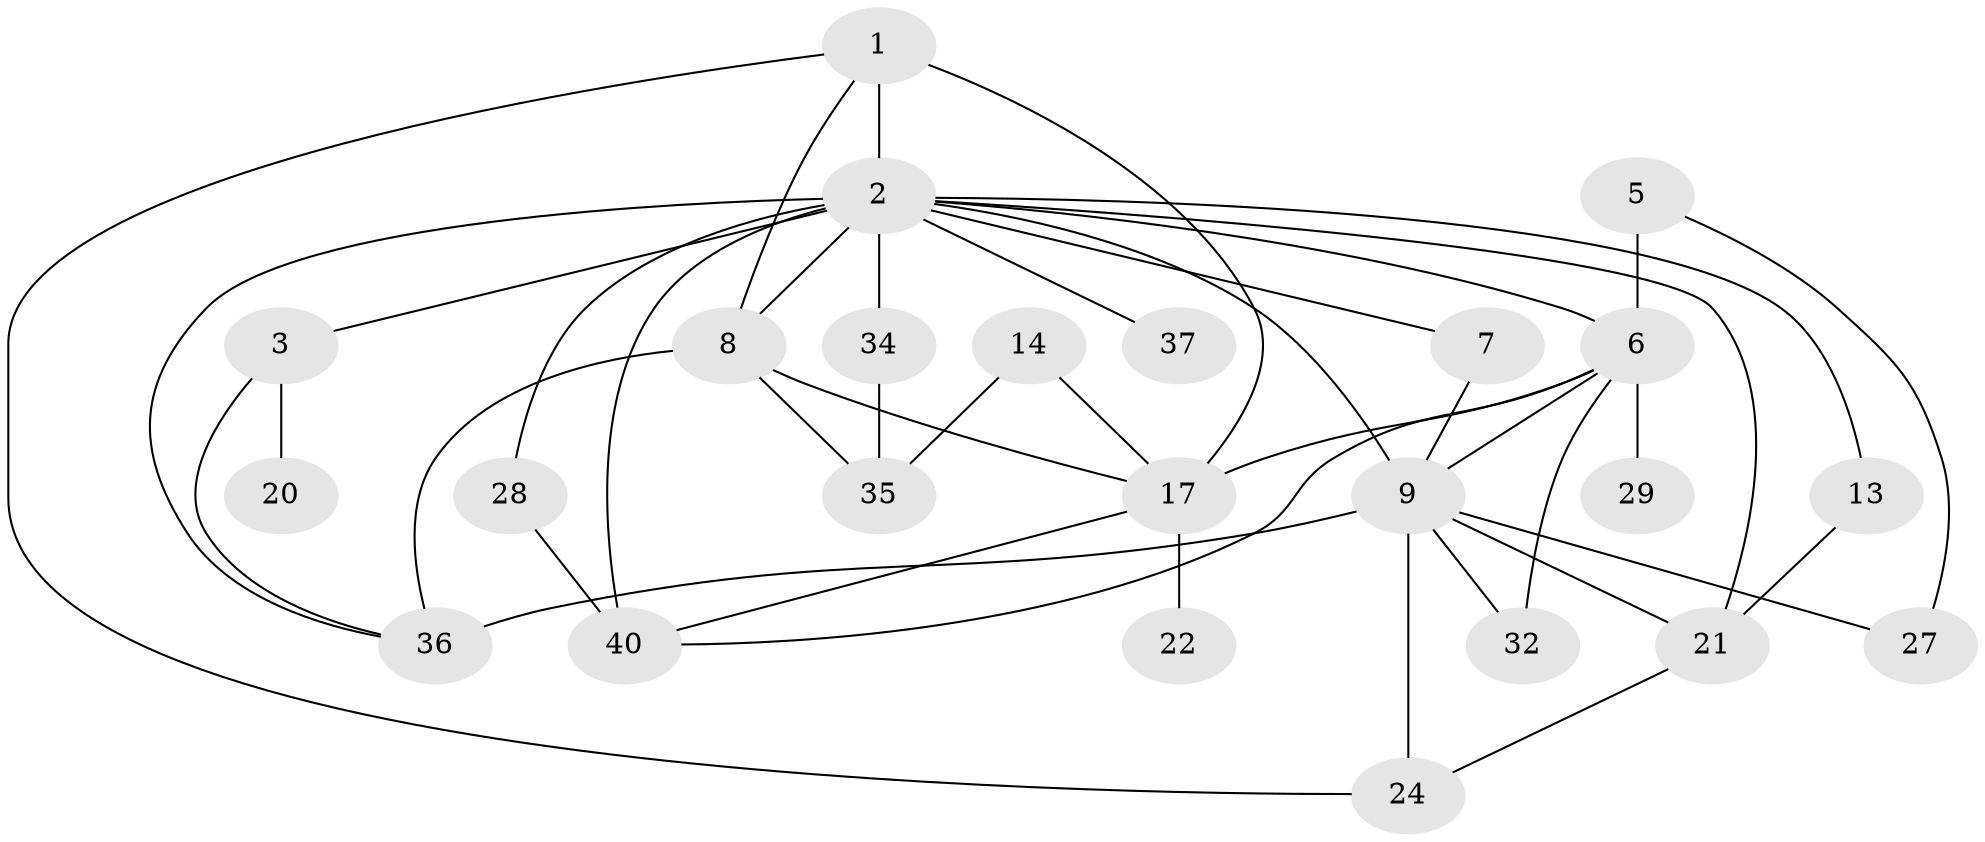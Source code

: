// original degree distribution, {6: 0.03496503496503497, 2: 0.32867132867132864, 1: 0.15384615384615385, 0: 0.13286713286713286, 4: 0.06993006993006994, 3: 0.2097902097902098, 5: 0.06993006993006994}
// Generated by graph-tools (version 1.1) at 2025/48/03/04/25 22:48:17]
// undirected, 24 vertices, 42 edges
graph export_dot {
  node [color=gray90,style=filled];
  1;
  2;
  3;
  5;
  6;
  7;
  8;
  9;
  13;
  14;
  17;
  20;
  21;
  22;
  24;
  27;
  28;
  29;
  32;
  34;
  35;
  36;
  37;
  40;
  1 -- 2 [weight=2.0];
  1 -- 8 [weight=1.0];
  1 -- 17 [weight=2.0];
  1 -- 24 [weight=1.0];
  2 -- 3 [weight=1.0];
  2 -- 6 [weight=1.0];
  2 -- 7 [weight=2.0];
  2 -- 8 [weight=2.0];
  2 -- 9 [weight=3.0];
  2 -- 13 [weight=1.0];
  2 -- 21 [weight=1.0];
  2 -- 28 [weight=2.0];
  2 -- 34 [weight=3.0];
  2 -- 36 [weight=1.0];
  2 -- 37 [weight=1.0];
  2 -- 40 [weight=3.0];
  3 -- 20 [weight=1.0];
  3 -- 36 [weight=1.0];
  5 -- 6 [weight=2.0];
  5 -- 27 [weight=1.0];
  6 -- 9 [weight=3.0];
  6 -- 17 [weight=2.0];
  6 -- 29 [weight=1.0];
  6 -- 32 [weight=1.0];
  6 -- 40 [weight=1.0];
  7 -- 9 [weight=1.0];
  8 -- 17 [weight=1.0];
  8 -- 35 [weight=1.0];
  8 -- 36 [weight=1.0];
  9 -- 21 [weight=1.0];
  9 -- 24 [weight=1.0];
  9 -- 27 [weight=1.0];
  9 -- 32 [weight=1.0];
  9 -- 36 [weight=3.0];
  13 -- 21 [weight=1.0];
  14 -- 17 [weight=1.0];
  14 -- 35 [weight=1.0];
  17 -- 22 [weight=1.0];
  17 -- 40 [weight=1.0];
  21 -- 24 [weight=1.0];
  28 -- 40 [weight=2.0];
  34 -- 35 [weight=1.0];
}
